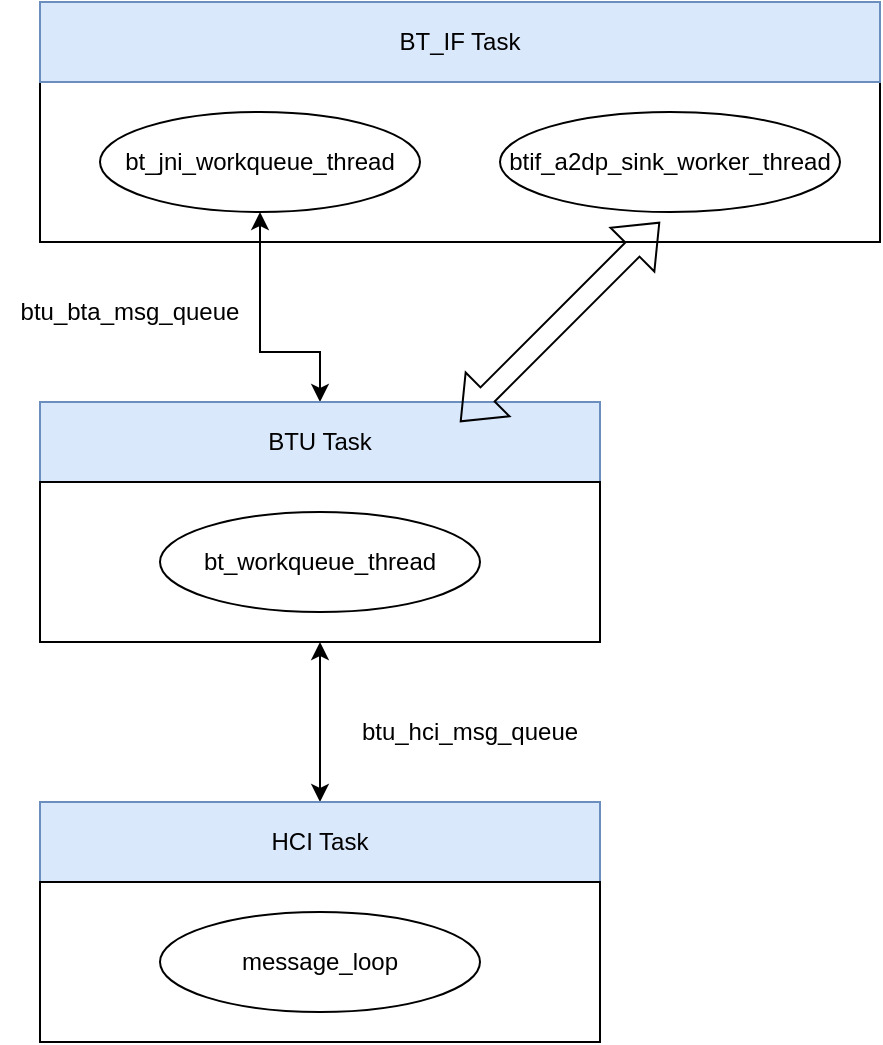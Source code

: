 <mxfile version="27.2.0">
  <diagram name="Page-1" id="zDsPpkPJ3LKyH3Z5pE1_">
    <mxGraphModel dx="1042" dy="658" grid="1" gridSize="10" guides="1" tooltips="1" connect="1" arrows="1" fold="1" page="1" pageScale="1" pageWidth="1169" pageHeight="1654" math="0" shadow="0">
      <root>
        <mxCell id="0" />
        <mxCell id="1" parent="0" />
        <mxCell id="e3imeY2N8iYgfg-wcPUl-1" value="" style="rounded=0;whiteSpace=wrap;html=1;" vertex="1" parent="1">
          <mxGeometry x="130" y="280" width="420" height="80" as="geometry" />
        </mxCell>
        <mxCell id="e3imeY2N8iYgfg-wcPUl-2" value="BT_IF Task" style="rounded=0;whiteSpace=wrap;html=1;fillColor=#dae8fc;strokeColor=#6c8ebf;" vertex="1" parent="1">
          <mxGeometry x="130" y="240" width="420" height="40" as="geometry" />
        </mxCell>
        <mxCell id="e3imeY2N8iYgfg-wcPUl-3" value="bt_jni_workqueue_thread" style="ellipse;whiteSpace=wrap;html=1;" vertex="1" parent="1">
          <mxGeometry x="160" y="295" width="160" height="50" as="geometry" />
        </mxCell>
        <mxCell id="e3imeY2N8iYgfg-wcPUl-4" value="btif_a2dp_sink_worker_thread" style="ellipse;whiteSpace=wrap;html=1;" vertex="1" parent="1">
          <mxGeometry x="360" y="295" width="170" height="50" as="geometry" />
        </mxCell>
        <mxCell id="e3imeY2N8iYgfg-wcPUl-17" value="" style="edgeStyle=orthogonalEdgeStyle;rounded=0;orthogonalLoop=1;jettySize=auto;html=1;entryX=0.5;entryY=1;entryDx=0;entryDy=0;startArrow=classic;startFill=1;" edge="1" parent="1" source="e3imeY2N8iYgfg-wcPUl-5" target="e3imeY2N8iYgfg-wcPUl-3">
          <mxGeometry relative="1" as="geometry">
            <Array as="points">
              <mxPoint x="270" y="415" />
              <mxPoint x="240" y="415" />
            </Array>
          </mxGeometry>
        </mxCell>
        <mxCell id="e3imeY2N8iYgfg-wcPUl-5" value="BTU Task" style="rounded=0;whiteSpace=wrap;html=1;fillColor=#dae8fc;strokeColor=#6c8ebf;" vertex="1" parent="1">
          <mxGeometry x="130" y="440" width="280" height="40" as="geometry" />
        </mxCell>
        <mxCell id="e3imeY2N8iYgfg-wcPUl-6" value="bt" style="rounded=0;whiteSpace=wrap;html=1;" vertex="1" parent="1">
          <mxGeometry x="130" y="480" width="280" height="80" as="geometry" />
        </mxCell>
        <mxCell id="e3imeY2N8iYgfg-wcPUl-8" value="bt_workqueue_thread" style="ellipse;whiteSpace=wrap;html=1;" vertex="1" parent="1">
          <mxGeometry x="190" y="495" width="160" height="50" as="geometry" />
        </mxCell>
        <mxCell id="e3imeY2N8iYgfg-wcPUl-14" value="" style="edgeStyle=orthogonalEdgeStyle;rounded=0;orthogonalLoop=1;jettySize=auto;html=1;entryX=0.5;entryY=1;entryDx=0;entryDy=0;jumpStyle=none;curved=0;startArrow=classic;startFill=1;" edge="1" parent="1" source="e3imeY2N8iYgfg-wcPUl-11" target="e3imeY2N8iYgfg-wcPUl-6">
          <mxGeometry relative="1" as="geometry">
            <mxPoint x="270" y="570" as="targetPoint" />
            <Array as="points">
              <mxPoint x="270" y="580" />
              <mxPoint x="270" y="580" />
            </Array>
          </mxGeometry>
        </mxCell>
        <mxCell id="e3imeY2N8iYgfg-wcPUl-11" value="HCI Task" style="rounded=0;whiteSpace=wrap;html=1;fillColor=#dae8fc;strokeColor=#6c8ebf;" vertex="1" parent="1">
          <mxGeometry x="130" y="640" width="280" height="40" as="geometry" />
        </mxCell>
        <mxCell id="e3imeY2N8iYgfg-wcPUl-12" value="bt" style="rounded=0;whiteSpace=wrap;html=1;" vertex="1" parent="1">
          <mxGeometry x="130" y="680" width="280" height="80" as="geometry" />
        </mxCell>
        <mxCell id="e3imeY2N8iYgfg-wcPUl-13" value="message_loop" style="ellipse;whiteSpace=wrap;html=1;" vertex="1" parent="1">
          <mxGeometry x="190" y="695" width="160" height="50" as="geometry" />
        </mxCell>
        <mxCell id="e3imeY2N8iYgfg-wcPUl-15" value="btu_hci_msg_queue" style="text;html=1;align=center;verticalAlign=middle;whiteSpace=wrap;rounded=0;" vertex="1" parent="1">
          <mxGeometry x="280" y="590" width="130" height="30" as="geometry" />
        </mxCell>
        <mxCell id="e3imeY2N8iYgfg-wcPUl-16" value="btu_bta_msg_queue" style="text;html=1;align=center;verticalAlign=middle;whiteSpace=wrap;rounded=0;" vertex="1" parent="1">
          <mxGeometry x="110" y="390" width="130" height="10" as="geometry" />
        </mxCell>
        <mxCell id="e3imeY2N8iYgfg-wcPUl-18" value="" style="shape=flexArrow;endArrow=classic;startArrow=classic;html=1;rounded=0;" edge="1" parent="1">
          <mxGeometry width="100" height="100" relative="1" as="geometry">
            <mxPoint x="340" y="450" as="sourcePoint" />
            <mxPoint x="440" y="350" as="targetPoint" />
          </mxGeometry>
        </mxCell>
      </root>
    </mxGraphModel>
  </diagram>
</mxfile>
